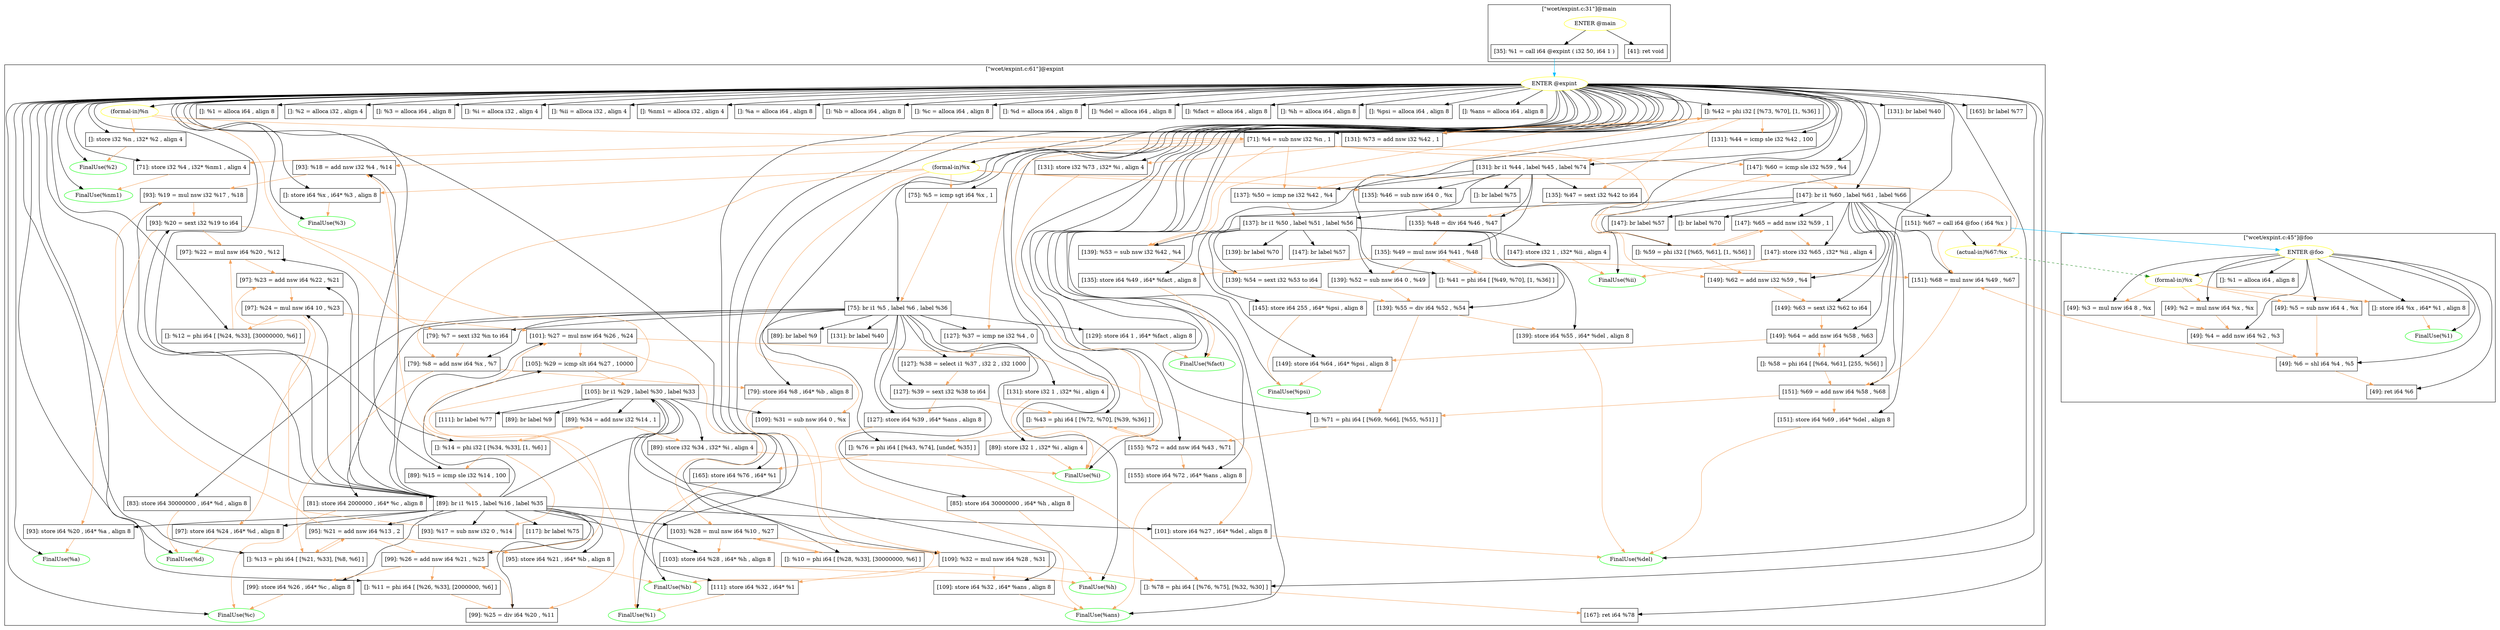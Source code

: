 digraph {
    subgraph cluster_1 {
        graph [label="[\"wcet/expint.c:31\"]@main"];
        1 [label="ENTER @main"
          ,color=yellow];
        3 [label="[35]: %1 = call i64 @expint ( i32 50, i64 1 )"
          ,shape=box];
        6 [label="[41]: ret void"
          ,shape=box];
    }
    subgraph cluster_7 {
        graph [label="[\"wcet/expint.c:61\"]@expint"];
        -4611686018427387891 [label="FinalUse(%1)"
                             ,color=green];
        -4611686018427387890 [label="FinalUse(%2)"
                             ,color=green];
        -4611686018427387889 [label="FinalUse(%3)"
                             ,color=green];
        -4611686018427387888 [label="FinalUse(%i)"
                             ,color=green];
        -4611686018427387887 [label="FinalUse(%ii)"
                             ,color=green];
        -4611686018427387886 [label="FinalUse(%nm1)"
                             ,color=green];
        -4611686018427387885 [label="FinalUse(%a)"
                             ,color=green];
        -4611686018427387884 [label="FinalUse(%b)"
                             ,color=green];
        -4611686018427387883 [label="FinalUse(%c)"
                             ,color=green];
        -4611686018427387882 [label="FinalUse(%d)"
                             ,color=green];
        -4611686018427387881 [label="FinalUse(%del)"
                             ,color=green];
        -4611686018427387880 [label="FinalUse(%fact)"
                             ,color=green];
        -4611686018427387879 [label="FinalUse(%h)"
                             ,color=green];
        -4611686018427387878 [label="FinalUse(%psi)"
                             ,color=green];
        -4611686018427387877 [label="FinalUse(%ans)"
                             ,color=green];
        7 [label="ENTER @expint"
          ,color=yellow];
        8 [label="(formal-in)%n"
          ,color=yellow];
        9 [label="(formal-in)%x"
          ,color=yellow];
        12 [label="[]: %1 = alloca i64 , align 8"
           ,shape=box];
        13 [label="[]: %2 = alloca i32 , align 4"
           ,shape=box];
        14 [label="[]: %3 = alloca i64 , align 8"
           ,shape=box];
        15 [label="[]: %i = alloca i32 , align 4"
           ,shape=box];
        16 [label="[]: %ii = alloca i32 , align 4"
           ,shape=box];
        17 [label="[]: %nm1 = alloca i32 , align 4"
           ,shape=box];
        18 [label="[]: %a = alloca i64 , align 8"
           ,shape=box];
        19 [label="[]: %b = alloca i64 , align 8"
           ,shape=box];
        20 [label="[]: %c = alloca i64 , align 8"
           ,shape=box];
        21 [label="[]: %d = alloca i64 , align 8"
           ,shape=box];
        22 [label="[]: %del = alloca i64 , align 8"
           ,shape=box];
        23 [label="[]: %fact = alloca i64 , align 8"
           ,shape=box];
        24 [label="[]: %h = alloca i64 , align 8"
           ,shape=box];
        25 [label="[]: %psi = alloca i64 , align 8"
           ,shape=box];
        26 [label="[]: %ans = alloca i64 , align 8"
           ,shape=box];
        27 [label="[]: store i32 %n , i32* %2 , align 4"
           ,shape=box];
        28 [label="[]: store i64 %x , i64* %3 , align 8"
           ,shape=box];
        29 [label="[71]: %4 = sub nsw i32 %n , 1"
           ,shape=box];
        30 [label="[71]: store i32 %4 , i32* %nm1 , align 4"
           ,shape=box];
        31 [label="[75]: %5 = icmp sgt i64 %x , 1"
           ,shape=box];
        32 [label="[75]: br i1 %5 , label %6 , label %36"
           ,shape=box];
        34 [label="[79]: %7 = sext i32 %n to i64"
           ,shape=box];
        35 [label="[79]: %8 = add nsw i64 %x , %7"
           ,shape=box];
        36 [label="[79]: store i64 %8 , i64* %b , align 8"
           ,shape=box];
        38 [label="[81]: store i64 2000000 , i64* %c , align 8"
           ,shape=box];
        40 [label="[83]: store i64 30000000 , i64* %d , align 8"
           ,shape=box];
        41 [label="[85]: store i64 30000000 , i64* %h , align 8"
           ,shape=box];
        42 [label="[89]: store i32 1 , i32* %i , align 4"
           ,shape=box];
        43 [label="[89]: br label %9"
           ,shape=box];
        45 [label="[]: %10 = phi i64 [ [%28, %33], [30000000, %6] ]"
           ,shape=box];
        46 [label="[]: %11 = phi i64 [ [%26, %33], [2000000, %6] ]"
           ,shape=box];
        47 [label="[]: %12 = phi i64 [ [%24, %33], [30000000, %6] ]"
           ,shape=box];
        48 [label="[]: %13 = phi i64 [ [%21, %33], [%8, %6] ]"
           ,shape=box];
        49 [label="[]: %14 = phi i32 [ [%34, %33], [1, %6] ]"
           ,shape=box];
        50 [label="[89]: %15 = icmp sle i32 %14 , 100"
           ,shape=box];
        52 [label="[89]: br i1 %15 , label %16 , label %35"
           ,shape=box];
        55 [label="[93]: %17 = sub nsw i32 0 , %14"
           ,shape=box];
        56 [label="[93]: %18 = add nsw i32 %4 , %14"
           ,shape=box];
        57 [label="[93]: %19 = mul nsw i32 %17 , %18"
           ,shape=box];
        58 [label="[93]: %20 = sext i32 %19 to i64"
           ,shape=box];
        59 [label="[93]: store i64 %20 , i64* %a , align 8"
           ,shape=box];
        61 [label="[95]: %21 = add nsw i64 %13 , 2"
           ,shape=box];
        62 [label="[95]: store i64 %21 , i64* %b , align 8"
           ,shape=box];
        63 [label="[97]: %22 = mul nsw i64 %20 , %12"
           ,shape=box];
        64 [label="[97]: %23 = add nsw i64 %22 , %21"
           ,shape=box];
        66 [label="[97]: %24 = mul nsw i64 10 , %23"
           ,shape=box];
        67 [label="[97]: store i64 %24 , i64* %d , align 8"
           ,shape=box];
        68 [label="[99]: %25 = div i64 %20 , %11"
           ,shape=box];
        69 [label="[99]: %26 = add nsw i64 %21 , %25"
           ,shape=box];
        70 [label="[99]: store i64 %26 , i64* %c , align 8"
           ,shape=box];
        71 [label="[101]: %27 = mul nsw i64 %26 , %24"
           ,shape=box];
        72 [label="[101]: store i64 %27 , i64* %del , align 8"
           ,shape=box];
        73 [label="[103]: %28 = mul nsw i64 %10 , %27"
           ,shape=box];
        74 [label="[103]: store i64 %28 , i64* %h , align 8"
           ,shape=box];
        75 [label="[105]: %29 = icmp slt i64 %27 , 10000"
           ,shape=box];
        77 [label="[105]: br i1 %29 , label %30 , label %33"
           ,shape=box];
        80 [label="[109]: %31 = sub nsw i64 0 , %x"
           ,shape=box];
        81 [label="[109]: %32 = mul nsw i64 %28 , %31"
           ,shape=box];
        82 [label="[109]: store i64 %32 , i64* %ans , align 8"
           ,shape=box];
        83 [label="[111]: store i64 %32 , i64* %1"
           ,shape=box];
        84 [label="[111]: br label %77"
           ,shape=box];
        86 [label="[89]: %34 = add nsw i32 %14 , 1"
           ,shape=box];
        87 [label="[89]: store i32 %34 , i32* %i , align 4"
           ,shape=box];
        88 [label="[89]: br label %9"
           ,shape=box];
        90 [label="[117]: br label %75"
           ,shape=box];
        92 [label="[127]: %37 = icmp ne i32 %4 , 0"
           ,shape=box];
        95 [label="[127]: %38 = select i1 %37 , i32 2 , i32 1000"
           ,shape=box];
        96 [label="[127]: %39 = sext i32 %38 to i64"
           ,shape=box];
        97 [label="[127]: store i64 %39 , i64* %ans , align 8"
           ,shape=box];
        98 [label="[129]: store i64 1 , i64* %fact , align 8"
           ,shape=box];
        99 [label="[131]: store i32 1 , i32* %i , align 4"
           ,shape=box];
        100 [label="[131]: br label %40"
            ,shape=box];
        102 [label="[]: %41 = phi i64 [ [%49, %70], [1, %36] ]"
            ,shape=box];
        103 [label="[]: %42 = phi i32 [ [%73, %70], [1, %36] ]"
            ,shape=box];
        104 [label="[]: %43 = phi i64 [ [%72, %70], [%39, %36] ]"
            ,shape=box];
        105 [label="[131]: %44 = icmp sle i32 %42 , 100"
            ,shape=box];
        106 [label="[131]: br i1 %44 , label %45 , label %74"
            ,shape=box];
        108 [label="[135]: %46 = sub nsw i64 0 , %x"
            ,shape=box];
        109 [label="[135]: %47 = sext i32 %42 to i64"
            ,shape=box];
        110 [label="[135]: %48 = div i64 %46 , %47"
            ,shape=box];
        111 [label="[135]: %49 = mul nsw i64 %41 , %48"
            ,shape=box];
        112 [label="[135]: store i64 %49 , i64* %fact , align 8"
            ,shape=box];
        113 [label="[137]: %50 = icmp ne i32 %42 , %4"
            ,shape=box];
        114 [label="[137]: br i1 %50 , label %51 , label %56"
            ,shape=box];
        116 [label="[139]: %52 = sub nsw i64 0 , %49"
            ,shape=box];
        117 [label="[139]: %53 = sub nsw i32 %42 , %4"
            ,shape=box];
        118 [label="[139]: %54 = sext i32 %53 to i64"
            ,shape=box];
        119 [label="[139]: %55 = div i64 %52 , %54"
            ,shape=box];
        120 [label="[139]: store i64 %55 , i64* %del , align 8"
            ,shape=box];
        121 [label="[139]: br label %70"
            ,shape=box];
        124 [label="[145]: store i64 255 , i64* %psi , align 8"
            ,shape=box];
        125 [label="[147]: store i32 1 , i32* %ii , align 4"
            ,shape=box];
        126 [label="[147]: br label %57"
            ,shape=box];
        128 [label="[]: %58 = phi i64 [ [%64, %61], [255, %56] ]"
            ,shape=box];
        129 [label="[]: %59 = phi i32 [ [%65, %61], [1, %56] ]"
            ,shape=box];
        130 [label="[147]: %60 = icmp sle i32 %59 , %4"
            ,shape=box];
        131 [label="[147]: br i1 %60 , label %61 , label %66"
            ,shape=box];
        133 [label="[149]: %62 = add nsw i32 %59 , %4"
            ,shape=box];
        134 [label="[149]: %63 = sext i32 %62 to i64"
            ,shape=box];
        135 [label="[149]: %64 = add nsw i64 %58 , %63"
            ,shape=box];
        136 [label="[149]: store i64 %64 , i64* %psi , align 8"
            ,shape=box];
        137 [label="[147]: %65 = add nsw i32 %59 , 1"
            ,shape=box];
        138 [label="[147]: store i32 %65 , i32* %ii , align 4"
            ,shape=box];
        139 [label="[147]: br label %57"
            ,shape=box];
        141 [label="[151]: %67 = call i64 @foo ( i64 %x )"
            ,shape=box];
        142 [label="[151]: %68 = mul nsw i64 %49 , %67"
            ,shape=box];
        143 [label="[151]: %69 = add nsw i64 %58 , %68"
            ,shape=box];
        144 [label="[151]: store i64 %69 , i64* %del , align 8"
            ,shape=box];
        145 [label="[]: br label %70"
            ,shape=box];
        147 [label="[]: %71 = phi i64 [ [%69, %66], [%55, %51] ]"
            ,shape=box];
        148 [label="[155]: %72 = add nsw i64 %43 , %71"
            ,shape=box];
        149 [label="[155]: store i64 %72 , i64* %ans , align 8"
            ,shape=box];
        150 [label="[131]: %73 = add nsw i32 %42 , 1"
            ,shape=box];
        151 [label="[131]: store i32 %73 , i32* %i , align 4"
            ,shape=box];
        152 [label="[131]: br label %40"
            ,shape=box];
        154 [label="[]: br label %75"
            ,shape=box];
        156 [label="[]: %76 = phi i64 [ [%43, %74], [undef, %35] ]"
            ,shape=box];
        158 [label="[165]: store i64 %76 , i64* %1"
            ,shape=box];
        159 [label="[165]: br label %77"
            ,shape=box];
        161 [label="[]: %78 = phi i64 [ [%76, %75], [%32, %30] ]"
            ,shape=box];
        162 [label="[167]: ret i64 %78"
            ,shape=box];
        9223372036854775666 [label="(actual-in)%67:%x"
                            ,color=yellow];
    }
    subgraph cluster_163 {
        graph [label="[\"wcet/expint.c:45\"]@foo"];
        -4611686018427387737 [label="FinalUse(%1)"
                             ,color=green];
        163 [label="ENTER @foo"
            ,color=yellow];
        164 [label="(formal-in)%x"
            ,color=yellow];
        166 [label="[]: %1 = alloca i64 , align 8"
            ,shape=box];
        167 [label="[]: store i64 %x , i64* %1 , align 8"
            ,shape=box];
        168 [label="[49]: %2 = mul nsw i64 %x , %x"
            ,shape=box];
        170 [label="[49]: %3 = mul nsw i64 8 , %x"
            ,shape=box];
        171 [label="[49]: %4 = add nsw i64 %2 , %3"
            ,shape=box];
        173 [label="[49]: %5 = sub nsw i64 4 , %x"
            ,shape=box];
        174 [label="[49]: %6 = shl i64 %4 , %5"
            ,shape=box];
        175 [label="[49]: ret i64 %6"
            ,shape=box];
    }
    1 -> 3 [color=black];
    1 -> 6 [color=black];
    3 -> 7 [color=deepskyblue];
    7 -> -4611686018427387891 [color=black];
    7 -> -4611686018427387890 [color=black];
    7 -> -4611686018427387889 [color=black];
    7 -> -4611686018427387888 [color=black];
    7 -> -4611686018427387887 [color=black];
    7 -> -4611686018427387886 [color=black];
    7 -> -4611686018427387885 [color=black];
    7 -> -4611686018427387884 [color=black];
    7 -> -4611686018427387883 [color=black];
    7 -> -4611686018427387882 [color=black];
    7 -> -4611686018427387881 [color=black];
    7 -> -4611686018427387880 [color=black];
    7 -> -4611686018427387879 [color=black];
    7 -> -4611686018427387878 [color=black];
    7 -> -4611686018427387877 [color=black];
    7 -> 8 [color=black];
    7 -> 9 [color=black];
    7 -> 12 [color=black];
    7 -> 13 [color=black];
    7 -> 14 [color=black];
    7 -> 15 [color=black];
    7 -> 16 [color=black];
    7 -> 17 [color=black];
    7 -> 18 [color=black];
    7 -> 19 [color=black];
    7 -> 20 [color=black];
    7 -> 21 [color=black];
    7 -> 22 [color=black];
    7 -> 23 [color=black];
    7 -> 24 [color=black];
    7 -> 25 [color=black];
    7 -> 26 [color=black];
    7 -> 27 [color=black];
    7 -> 28 [color=black];
    7 -> 29 [color=black];
    7 -> 30 [color=black];
    7 -> 31 [color=black];
    7 -> 32 [color=black];
    7 -> 45 [color=black];
    7 -> 46 [color=black];
    7 -> 47 [color=black];
    7 -> 48 [color=black];
    7 -> 49 [color=black];
    7 -> 50 [color=black];
    7 -> 52 [color=black];
    7 -> 102 [color=black];
    7 -> 103 [color=black];
    7 -> 104 [color=black];
    7 -> 105 [color=black];
    7 -> 106 [color=black];
    7 -> 128 [color=black];
    7 -> 129 [color=black];
    7 -> 130 [color=black];
    7 -> 131 [color=black];
    7 -> 147 [color=black];
    7 -> 148 [color=black];
    7 -> 149 [color=black];
    7 -> 150 [color=black];
    7 -> 151 [color=black];
    7 -> 152 [color=black];
    7 -> 156 [color=black];
    7 -> 158 [color=black];
    7 -> 159 [color=black];
    7 -> 161 [color=black];
    7 -> 162 [color=black];
    8 -> 27 [color=sandybrown];
    8 -> 29 [color=sandybrown];
    8 -> 34 [color=sandybrown];
    9 -> 28 [color=sandybrown];
    9 -> 31 [color=sandybrown];
    9 -> 35 [color=sandybrown];
    9 -> 80 [color=sandybrown];
    9 -> 108 [color=sandybrown];
    9 -> 9223372036854775666 [color=sandybrown];
    27 -> -4611686018427387890 [color=sandybrown];
    28 -> -4611686018427387889 [color=sandybrown];
    29 -> 30 [color=sandybrown];
    29 -> 56 [color=sandybrown];
    29 -> 92 [color=sandybrown];
    29 -> 113 [color=sandybrown];
    29 -> 117 [color=sandybrown];
    29 -> 130 [color=sandybrown];
    29 -> 133 [color=sandybrown];
    30 -> -4611686018427387886 [color=sandybrown];
    31 -> 32 [color=sandybrown];
    32 -> 34 [color=black];
    32 -> 35 [color=black];
    32 -> 36 [color=black];
    32 -> 38 [color=black];
    32 -> 40 [color=black];
    32 -> 41 [color=black];
    32 -> 42 [color=black];
    32 -> 43 [color=black];
    32 -> 92 [color=black];
    32 -> 95 [color=black];
    32 -> 96 [color=black];
    32 -> 97 [color=black];
    32 -> 98 [color=black];
    32 -> 99 [color=black];
    32 -> 100 [color=black];
    34 -> 35 [color=sandybrown];
    35 -> 36 [color=sandybrown];
    35 -> 48 [color=sandybrown];
    36 -> -4611686018427387884 [color=sandybrown];
    38 -> -4611686018427387883 [color=sandybrown];
    40 -> -4611686018427387882 [color=sandybrown];
    41 -> -4611686018427387879 [color=sandybrown];
    42 -> -4611686018427387888 [color=sandybrown];
    45 -> 73 [color=sandybrown];
    46 -> 68 [color=sandybrown];
    47 -> 63 [color=sandybrown];
    48 -> 61 [color=sandybrown];
    49 -> 50 [color=sandybrown];
    49 -> 55 [color=sandybrown];
    49 -> 56 [color=sandybrown];
    49 -> 86 [color=sandybrown];
    50 -> 52 [color=sandybrown];
    52 -> 55 [color=black];
    52 -> 56 [color=black];
    52 -> 57 [color=black];
    52 -> 58 [color=black];
    52 -> 59 [color=black];
    52 -> 61 [color=black];
    52 -> 62 [color=black];
    52 -> 63 [color=black];
    52 -> 64 [color=black];
    52 -> 66 [color=black];
    52 -> 67 [color=black];
    52 -> 68 [color=black];
    52 -> 69 [color=black];
    52 -> 70 [color=black];
    52 -> 71 [color=black];
    52 -> 72 [color=black];
    52 -> 73 [color=black];
    52 -> 74 [color=black];
    52 -> 75 [color=black];
    52 -> 77 [color=black];
    52 -> 90 [color=black];
    55 -> 57 [color=sandybrown];
    56 -> 57 [color=sandybrown];
    57 -> 58 [color=sandybrown];
    58 -> 59 [color=sandybrown];
    58 -> 63 [color=sandybrown];
    58 -> 68 [color=sandybrown];
    59 -> -4611686018427387885 [color=sandybrown];
    61 -> 48 [color=sandybrown];
    61 -> 62 [color=sandybrown];
    61 -> 64 [color=sandybrown];
    61 -> 69 [color=sandybrown];
    62 -> -4611686018427387884 [color=sandybrown];
    63 -> 64 [color=sandybrown];
    64 -> 66 [color=sandybrown];
    66 -> 47 [color=sandybrown];
    66 -> 67 [color=sandybrown];
    66 -> 71 [color=sandybrown];
    67 -> -4611686018427387882 [color=sandybrown];
    68 -> 69 [color=sandybrown];
    69 -> 46 [color=sandybrown];
    69 -> 70 [color=sandybrown];
    69 -> 71 [color=sandybrown];
    70 -> -4611686018427387883 [color=sandybrown];
    71 -> 72 [color=sandybrown];
    71 -> 73 [color=sandybrown];
    71 -> 75 [color=sandybrown];
    72 -> -4611686018427387881 [color=sandybrown];
    73 -> 45 [color=sandybrown];
    73 -> 74 [color=sandybrown];
    73 -> 81 [color=sandybrown];
    74 -> -4611686018427387879 [color=sandybrown];
    75 -> 77 [color=sandybrown];
    77 -> 80 [color=black];
    77 -> 81 [color=black];
    77 -> 82 [color=black];
    77 -> 83 [color=black];
    77 -> 84 [color=black];
    77 -> 86 [color=black];
    77 -> 87 [color=black];
    77 -> 88 [color=black];
    80 -> 81 [color=sandybrown];
    81 -> 82 [color=sandybrown];
    81 -> 83 [color=sandybrown];
    81 -> 161 [color=sandybrown];
    82 -> -4611686018427387877 [color=sandybrown];
    83 -> -4611686018427387891 [color=sandybrown];
    86 -> 49 [color=sandybrown];
    86 -> 87 [color=sandybrown];
    87 -> -4611686018427387888 [color=sandybrown];
    92 -> 95 [color=sandybrown];
    95 -> 96 [color=sandybrown];
    96 -> 97 [color=sandybrown];
    96 -> 104 [color=sandybrown];
    97 -> -4611686018427387877 [color=sandybrown];
    98 -> -4611686018427387880 [color=sandybrown];
    99 -> -4611686018427387888 [color=sandybrown];
    102 -> 111 [color=sandybrown];
    103 -> 105 [color=sandybrown];
    103 -> 109 [color=sandybrown];
    103 -> 113 [color=sandybrown];
    103 -> 117 [color=sandybrown];
    103 -> 150 [color=sandybrown];
    104 -> 148 [color=sandybrown];
    104 -> 156 [color=sandybrown];
    105 -> 106 [color=sandybrown];
    106 -> 108 [color=black];
    106 -> 109 [color=black];
    106 -> 110 [color=black];
    106 -> 111 [color=black];
    106 -> 112 [color=black];
    106 -> 113 [color=black];
    106 -> 114 [color=black];
    106 -> 154 [color=black];
    108 -> 110 [color=sandybrown];
    109 -> 110 [color=sandybrown];
    110 -> 111 [color=sandybrown];
    111 -> 102 [color=sandybrown];
    111 -> 112 [color=sandybrown];
    111 -> 116 [color=sandybrown];
    111 -> 142 [color=sandybrown];
    112 -> -4611686018427387880 [color=sandybrown];
    113 -> 114 [color=sandybrown];
    114 -> 116 [color=black];
    114 -> 117 [color=black];
    114 -> 118 [color=black];
    114 -> 119 [color=black];
    114 -> 120 [color=black];
    114 -> 121 [color=black];
    114 -> 124 [color=black];
    114 -> 125 [color=black];
    114 -> 126 [color=black];
    116 -> 119 [color=sandybrown];
    117 -> 118 [color=sandybrown];
    118 -> 119 [color=sandybrown];
    119 -> 120 [color=sandybrown];
    119 -> 147 [color=sandybrown];
    120 -> -4611686018427387881 [color=sandybrown];
    124 -> -4611686018427387878 [color=sandybrown];
    125 -> -4611686018427387887 [color=sandybrown];
    128 -> 135 [color=sandybrown];
    128 -> 143 [color=sandybrown];
    129 -> 130 [color=sandybrown];
    129 -> 133 [color=sandybrown];
    129 -> 137 [color=sandybrown];
    130 -> 131 [color=sandybrown];
    131 -> 133 [color=black];
    131 -> 134 [color=black];
    131 -> 135 [color=black];
    131 -> 136 [color=black];
    131 -> 137 [color=black];
    131 -> 138 [color=black];
    131 -> 139 [color=black];
    131 -> 141 [color=black];
    131 -> 142 [color=black];
    131 -> 143 [color=black];
    131 -> 144 [color=black];
    131 -> 145 [color=black];
    133 -> 134 [color=sandybrown];
    134 -> 135 [color=sandybrown];
    135 -> 128 [color=sandybrown];
    135 -> 136 [color=sandybrown];
    136 -> -4611686018427387878 [color=sandybrown];
    137 -> 129 [color=sandybrown];
    137 -> 138 [color=sandybrown];
    138 -> -4611686018427387887 [color=sandybrown];
    141 -> 142 [color=sandybrown];
    141 -> 163 [color=deepskyblue];
    141 -> 9223372036854775666 [color=black];
    142 -> 143 [color=sandybrown];
    143 -> 144 [color=sandybrown];
    143 -> 147 [color=sandybrown];
    144 -> -4611686018427387881 [color=sandybrown];
    147 -> 148 [color=sandybrown];
    148 -> 104 [color=sandybrown];
    148 -> 149 [color=sandybrown];
    149 -> -4611686018427387877 [color=sandybrown];
    150 -> 103 [color=sandybrown];
    150 -> 151 [color=sandybrown];
    151 -> -4611686018427387888 [color=sandybrown];
    156 -> 158 [color=sandybrown];
    156 -> 161 [color=sandybrown];
    158 -> -4611686018427387891 [color=sandybrown];
    161 -> 162 [color=sandybrown];
    163 -> -4611686018427387737 [color=black];
    163 -> 164 [color=black];
    163 -> 166 [color=black];
    163 -> 167 [color=black];
    163 -> 168 [color=black];
    163 -> 170 [color=black];
    163 -> 171 [color=black];
    163 -> 173 [color=black];
    163 -> 174 [color=black];
    163 -> 175 [color=black];
    164 -> 167 [color=sandybrown];
    164 -> 168 [color=sandybrown];
    164 -> 170 [color=sandybrown];
    164 -> 173 [color=sandybrown];
    167 -> -4611686018427387737 [color=sandybrown];
    168 -> 171 [color=sandybrown];
    170 -> 171 [color=sandybrown];
    171 -> 174 [color=sandybrown];
    173 -> 174 [color=sandybrown];
    174 -> 142 [color=sandybrown];
    174 -> 175 [color=sandybrown];
    9223372036854775666 -> 164 [style=dashed
                               ,color=forestgreen];
}